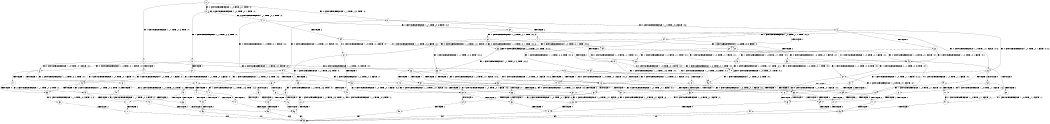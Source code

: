 digraph BCG {
size = "7, 10.5";
center = TRUE;
node [shape = circle];
0 [peripheries = 2];
0 -> 1 [label = "EX !1 !ATOMIC_EXCH_BRANCH (1, +1, TRUE, +0, 3, TRUE) !:0:"];
0 -> 2 [label = "EX !2 !ATOMIC_EXCH_BRANCH (1, +1, TRUE, +0, 2, TRUE) !:0:"];
0 -> 3 [label = "EX !0 !ATOMIC_EXCH_BRANCH (1, +0, TRUE, +0, 1, TRUE) !:0:"];
1 -> 4 [label = "TERMINATE !1"];
1 -> 5 [label = "EX !2 !ATOMIC_EXCH_BRANCH (1, +1, TRUE, +0, 2, FALSE) !:0:1:"];
1 -> 6 [label = "EX !0 !ATOMIC_EXCH_BRANCH (1, +0, TRUE, +0, 1, FALSE) !:0:1:"];
2 -> 7 [label = "TERMINATE !2"];
2 -> 8 [label = "EX !1 !ATOMIC_EXCH_BRANCH (1, +1, TRUE, +0, 3, FALSE) !:0:2:"];
2 -> 9 [label = "EX !0 !ATOMIC_EXCH_BRANCH (1, +0, TRUE, +0, 1, FALSE) !:0:2:"];
3 -> 10 [label = "EX !1 !ATOMIC_EXCH_BRANCH (1, +1, TRUE, +0, 3, TRUE) !:0:"];
3 -> 11 [label = "EX !2 !ATOMIC_EXCH_BRANCH (1, +1, TRUE, +0, 2, TRUE) !:0:"];
3 -> 3 [label = "EX !0 !ATOMIC_EXCH_BRANCH (1, +0, TRUE, +0, 1, TRUE) !:0:"];
4 -> 12 [label = "EX !2 !ATOMIC_EXCH_BRANCH (1, +1, TRUE, +0, 2, FALSE) !:0:"];
4 -> 13 [label = "EX !0 !ATOMIC_EXCH_BRANCH (1, +0, TRUE, +0, 1, FALSE) !:0:"];
5 -> 14 [label = "TERMINATE !1"];
5 -> 15 [label = "TERMINATE !2"];
5 -> 16 [label = "EX !0 !ATOMIC_EXCH_BRANCH (1, +0, TRUE, +0, 1, FALSE) !:0:1:2:"];
6 -> 17 [label = "TERMINATE !1"];
6 -> 18 [label = "TERMINATE !0"];
6 -> 19 [label = "EX !2 !ATOMIC_EXCH_BRANCH (1, +1, TRUE, +0, 2, TRUE) !:0:1:"];
7 -> 20 [label = "EX !1 !ATOMIC_EXCH_BRANCH (1, +1, TRUE, +0, 3, FALSE) !:0:"];
7 -> 21 [label = "EX !0 !ATOMIC_EXCH_BRANCH (1, +0, TRUE, +0, 1, FALSE) !:0:"];
8 -> 22 [label = "TERMINATE !2"];
8 -> 23 [label = "EX !0 !ATOMIC_EXCH_BRANCH (1, +0, TRUE, +0, 1, FALSE) !:0:1:2:"];
8 -> 24 [label = "EX !1 !ATOMIC_EXCH_BRANCH (1, +0, TRUE, +1, 1, TRUE) !:0:1:2:"];
9 -> 25 [label = "TERMINATE !2"];
9 -> 26 [label = "TERMINATE !0"];
9 -> 19 [label = "EX !1 !ATOMIC_EXCH_BRANCH (1, +1, TRUE, +0, 3, TRUE) !:0:2:"];
10 -> 27 [label = "TERMINATE !1"];
10 -> 28 [label = "EX !2 !ATOMIC_EXCH_BRANCH (1, +1, TRUE, +0, 2, FALSE) !:0:1:"];
10 -> 6 [label = "EX !0 !ATOMIC_EXCH_BRANCH (1, +0, TRUE, +0, 1, FALSE) !:0:1:"];
11 -> 29 [label = "TERMINATE !2"];
11 -> 30 [label = "EX !1 !ATOMIC_EXCH_BRANCH (1, +1, TRUE, +0, 3, FALSE) !:0:2:"];
11 -> 9 [label = "EX !0 !ATOMIC_EXCH_BRANCH (1, +0, TRUE, +0, 1, FALSE) !:0:2:"];
12 -> 31 [label = "TERMINATE !2"];
12 -> 32 [label = "EX !0 !ATOMIC_EXCH_BRANCH (1, +0, TRUE, +0, 1, FALSE) !:0:2:"];
13 -> 33 [label = "TERMINATE !0"];
13 -> 34 [label = "EX !2 !ATOMIC_EXCH_BRANCH (1, +1, TRUE, +0, 2, TRUE) !:0:"];
14 -> 31 [label = "TERMINATE !2"];
14 -> 32 [label = "EX !0 !ATOMIC_EXCH_BRANCH (1, +0, TRUE, +0, 1, FALSE) !:0:2:"];
15 -> 35 [label = "TERMINATE !1"];
15 -> 36 [label = "EX !0 !ATOMIC_EXCH_BRANCH (1, +0, TRUE, +0, 1, FALSE) !:0:1:"];
16 -> 37 [label = "TERMINATE !1"];
16 -> 38 [label = "TERMINATE !2"];
16 -> 39 [label = "TERMINATE !0"];
17 -> 33 [label = "TERMINATE !0"];
17 -> 34 [label = "EX !2 !ATOMIC_EXCH_BRANCH (1, +1, TRUE, +0, 2, TRUE) !:0:"];
18 -> 40 [label = "TERMINATE !1"];
18 -> 41 [label = "EX !2 !ATOMIC_EXCH_BRANCH (1, +1, TRUE, +0, 2, TRUE) !:1:"];
19 -> 42 [label = "TERMINATE !1"];
19 -> 43 [label = "TERMINATE !2"];
19 -> 44 [label = "TERMINATE !0"];
20 -> 45 [label = "EX !0 !ATOMIC_EXCH_BRANCH (1, +0, TRUE, +0, 1, FALSE) !:0:1:"];
20 -> 46 [label = "EX !1 !ATOMIC_EXCH_BRANCH (1, +0, TRUE, +1, 1, TRUE) !:0:1:"];
21 -> 47 [label = "TERMINATE !0"];
21 -> 48 [label = "EX !1 !ATOMIC_EXCH_BRANCH (1, +1, TRUE, +0, 3, TRUE) !:0:"];
22 -> 45 [label = "EX !0 !ATOMIC_EXCH_BRANCH (1, +0, TRUE, +0, 1, FALSE) !:0:1:"];
22 -> 46 [label = "EX !1 !ATOMIC_EXCH_BRANCH (1, +0, TRUE, +1, 1, TRUE) !:0:1:"];
23 -> 49 [label = "TERMINATE !2"];
23 -> 50 [label = "TERMINATE !0"];
23 -> 51 [label = "EX !1 !ATOMIC_EXCH_BRANCH (1, +0, TRUE, +1, 1, FALSE) !:0:1:2:"];
24 -> 52 [label = "TERMINATE !2"];
24 -> 53 [label = "EX !0 !ATOMIC_EXCH_BRANCH (1, +0, TRUE, +0, 1, TRUE) !:0:1:2:"];
24 -> 54 [label = "EX !1 !ATOMIC_EXCH_BRANCH (1, +1, TRUE, +0, 3, TRUE) !:0:1:2:"];
25 -> 47 [label = "TERMINATE !0"];
25 -> 48 [label = "EX !1 !ATOMIC_EXCH_BRANCH (1, +1, TRUE, +0, 3, TRUE) !:0:"];
26 -> 55 [label = "TERMINATE !2"];
26 -> 41 [label = "EX !1 !ATOMIC_EXCH_BRANCH (1, +1, TRUE, +0, 3, TRUE) !:1:2:"];
27 -> 56 [label = "EX !2 !ATOMIC_EXCH_BRANCH (1, +1, TRUE, +0, 2, FALSE) !:0:"];
27 -> 13 [label = "EX !0 !ATOMIC_EXCH_BRANCH (1, +0, TRUE, +0, 1, FALSE) !:0:"];
28 -> 57 [label = "TERMINATE !1"];
28 -> 58 [label = "TERMINATE !2"];
28 -> 16 [label = "EX !0 !ATOMIC_EXCH_BRANCH (1, +0, TRUE, +0, 1, FALSE) !:0:1:2:"];
29 -> 59 [label = "EX !1 !ATOMIC_EXCH_BRANCH (1, +1, TRUE, +0, 3, FALSE) !:0:"];
29 -> 21 [label = "EX !0 !ATOMIC_EXCH_BRANCH (1, +0, TRUE, +0, 1, FALSE) !:0:"];
30 -> 60 [label = "TERMINATE !2"];
30 -> 61 [label = "EX !1 !ATOMIC_EXCH_BRANCH (1, +0, TRUE, +1, 1, TRUE) !:0:1:2:"];
30 -> 23 [label = "EX !0 !ATOMIC_EXCH_BRANCH (1, +0, TRUE, +0, 1, FALSE) !:0:1:2:"];
31 -> 62 [label = "EX !0 !ATOMIC_EXCH_BRANCH (1, +0, TRUE, +0, 1, FALSE) !:0:"];
32 -> 63 [label = "TERMINATE !2"];
32 -> 64 [label = "TERMINATE !0"];
33 -> 65 [label = "EX !2 !ATOMIC_EXCH_BRANCH (1, +1, TRUE, +0, 2, TRUE) !:1:2:"];
34 -> 66 [label = "TERMINATE !2"];
34 -> 67 [label = "TERMINATE !0"];
35 -> 62 [label = "EX !0 !ATOMIC_EXCH_BRANCH (1, +0, TRUE, +0, 1, FALSE) !:0:"];
36 -> 68 [label = "TERMINATE !1"];
36 -> 69 [label = "TERMINATE !0"];
37 -> 63 [label = "TERMINATE !2"];
37 -> 64 [label = "TERMINATE !0"];
38 -> 68 [label = "TERMINATE !1"];
38 -> 69 [label = "TERMINATE !0"];
39 -> 70 [label = "TERMINATE !1"];
39 -> 71 [label = "TERMINATE !2"];
40 -> 72 [label = "EX !2 !ATOMIC_EXCH_BRANCH (1, +1, TRUE, +0, 2, TRUE) !:2:"];
41 -> 73 [label = "TERMINATE !1"];
41 -> 74 [label = "TERMINATE !2"];
42 -> 66 [label = "TERMINATE !2"];
42 -> 67 [label = "TERMINATE !0"];
43 -> 75 [label = "TERMINATE !1"];
43 -> 76 [label = "TERMINATE !0"];
44 -> 73 [label = "TERMINATE !1"];
44 -> 74 [label = "TERMINATE !2"];
45 -> 77 [label = "TERMINATE !0"];
45 -> 78 [label = "EX !1 !ATOMIC_EXCH_BRANCH (1, +0, TRUE, +1, 1, FALSE) !:0:1:"];
46 -> 79 [label = "EX !0 !ATOMIC_EXCH_BRANCH (1, +0, TRUE, +0, 1, TRUE) !:0:1:"];
46 -> 80 [label = "EX !1 !ATOMIC_EXCH_BRANCH (1, +1, TRUE, +0, 3, TRUE) !:0:1:"];
47 -> 81 [label = "EX !1 !ATOMIC_EXCH_BRANCH (1, +1, TRUE, +0, 3, TRUE) !:1:"];
48 -> 75 [label = "TERMINATE !1"];
48 -> 76 [label = "TERMINATE !0"];
49 -> 77 [label = "TERMINATE !0"];
49 -> 78 [label = "EX !1 !ATOMIC_EXCH_BRANCH (1, +0, TRUE, +1, 1, FALSE) !:0:1:"];
50 -> 82 [label = "TERMINATE !2"];
50 -> 83 [label = "EX !1 !ATOMIC_EXCH_BRANCH (1, +0, TRUE, +1, 1, FALSE) !:1:2:"];
51 -> 37 [label = "TERMINATE !1"];
51 -> 38 [label = "TERMINATE !2"];
51 -> 39 [label = "TERMINATE !0"];
52 -> 79 [label = "EX !0 !ATOMIC_EXCH_BRANCH (1, +0, TRUE, +0, 1, TRUE) !:0:1:"];
52 -> 80 [label = "EX !1 !ATOMIC_EXCH_BRANCH (1, +1, TRUE, +0, 3, TRUE) !:0:1:"];
53 -> 84 [label = "TERMINATE !2"];
53 -> 85 [label = "EX !1 !ATOMIC_EXCH_BRANCH (1, +1, TRUE, +0, 3, TRUE) !:0:1:2:"];
53 -> 53 [label = "EX !0 !ATOMIC_EXCH_BRANCH (1, +0, TRUE, +0, 1, TRUE) !:0:1:2:"];
54 -> 14 [label = "TERMINATE !1"];
54 -> 15 [label = "TERMINATE !2"];
54 -> 16 [label = "EX !0 !ATOMIC_EXCH_BRANCH (1, +0, TRUE, +0, 1, FALSE) !:0:1:2:"];
55 -> 81 [label = "EX !1 !ATOMIC_EXCH_BRANCH (1, +1, TRUE, +0, 3, TRUE) !:1:"];
56 -> 86 [label = "TERMINATE !2"];
56 -> 32 [label = "EX !0 !ATOMIC_EXCH_BRANCH (1, +0, TRUE, +0, 1, FALSE) !:0:2:"];
57 -> 86 [label = "TERMINATE !2"];
57 -> 32 [label = "EX !0 !ATOMIC_EXCH_BRANCH (1, +0, TRUE, +0, 1, FALSE) !:0:2:"];
58 -> 87 [label = "TERMINATE !1"];
58 -> 36 [label = "EX !0 !ATOMIC_EXCH_BRANCH (1, +0, TRUE, +0, 1, FALSE) !:0:1:"];
59 -> 88 [label = "EX !1 !ATOMIC_EXCH_BRANCH (1, +0, TRUE, +1, 1, TRUE) !:0:1:"];
59 -> 45 [label = "EX !0 !ATOMIC_EXCH_BRANCH (1, +0, TRUE, +0, 1, FALSE) !:0:1:"];
60 -> 88 [label = "EX !1 !ATOMIC_EXCH_BRANCH (1, +0, TRUE, +1, 1, TRUE) !:0:1:"];
60 -> 45 [label = "EX !0 !ATOMIC_EXCH_BRANCH (1, +0, TRUE, +0, 1, FALSE) !:0:1:"];
61 -> 84 [label = "TERMINATE !2"];
61 -> 85 [label = "EX !1 !ATOMIC_EXCH_BRANCH (1, +1, TRUE, +0, 3, TRUE) !:0:1:2:"];
61 -> 53 [label = "EX !0 !ATOMIC_EXCH_BRANCH (1, +0, TRUE, +0, 1, TRUE) !:0:1:2:"];
62 -> 89 [label = "TERMINATE !0"];
63 -> 89 [label = "TERMINATE !0"];
64 -> 90 [label = "TERMINATE !2"];
65 -> 91 [label = "TERMINATE !2"];
66 -> 92 [label = "TERMINATE !0"];
67 -> 91 [label = "TERMINATE !2"];
68 -> 89 [label = "TERMINATE !0"];
69 -> 93 [label = "TERMINATE !1"];
70 -> 94 [label = "TERMINATE !2"];
71 -> 93 [label = "TERMINATE !1"];
72 -> 95 [label = "TERMINATE !2"];
73 -> 95 [label = "TERMINATE !2"];
74 -> 96 [label = "TERMINATE !1"];
75 -> 92 [label = "TERMINATE !0"];
76 -> 96 [label = "TERMINATE !1"];
77 -> 97 [label = "EX !1 !ATOMIC_EXCH_BRANCH (1, +0, TRUE, +1, 1, FALSE) !:1:"];
78 -> 68 [label = "TERMINATE !1"];
78 -> 69 [label = "TERMINATE !0"];
79 -> 98 [label = "EX !1 !ATOMIC_EXCH_BRANCH (1, +1, TRUE, +0, 3, TRUE) !:0:1:"];
79 -> 79 [label = "EX !0 !ATOMIC_EXCH_BRANCH (1, +0, TRUE, +0, 1, TRUE) !:0:1:"];
80 -> 35 [label = "TERMINATE !1"];
80 -> 36 [label = "EX !0 !ATOMIC_EXCH_BRANCH (1, +0, TRUE, +0, 1, FALSE) !:0:1:"];
81 -> 96 [label = "TERMINATE !1"];
82 -> 97 [label = "EX !1 !ATOMIC_EXCH_BRANCH (1, +0, TRUE, +1, 1, FALSE) !:1:"];
83 -> 70 [label = "TERMINATE !1"];
83 -> 71 [label = "TERMINATE !2"];
84 -> 98 [label = "EX !1 !ATOMIC_EXCH_BRANCH (1, +1, TRUE, +0, 3, TRUE) !:0:1:"];
84 -> 79 [label = "EX !0 !ATOMIC_EXCH_BRANCH (1, +0, TRUE, +0, 1, TRUE) !:0:1:"];
85 -> 57 [label = "TERMINATE !1"];
85 -> 58 [label = "TERMINATE !2"];
85 -> 16 [label = "EX !0 !ATOMIC_EXCH_BRANCH (1, +0, TRUE, +0, 1, FALSE) !:0:1:2:"];
86 -> 62 [label = "EX !0 !ATOMIC_EXCH_BRANCH (1, +0, TRUE, +0, 1, FALSE) !:0:"];
87 -> 62 [label = "EX !0 !ATOMIC_EXCH_BRANCH (1, +0, TRUE, +0, 1, FALSE) !:0:"];
88 -> 98 [label = "EX !1 !ATOMIC_EXCH_BRANCH (1, +1, TRUE, +0, 3, TRUE) !:0:1:"];
88 -> 79 [label = "EX !0 !ATOMIC_EXCH_BRANCH (1, +0, TRUE, +0, 1, TRUE) !:0:1:"];
89 -> 99 [label = "exit"];
90 -> 99 [label = "exit"];
91 -> 99 [label = "exit"];
92 -> 99 [label = "exit"];
93 -> 99 [label = "exit"];
94 -> 99 [label = "exit"];
95 -> 99 [label = "exit"];
96 -> 99 [label = "exit"];
97 -> 93 [label = "TERMINATE !1"];
98 -> 87 [label = "TERMINATE !1"];
98 -> 36 [label = "EX !0 !ATOMIC_EXCH_BRANCH (1, +0, TRUE, +0, 1, FALSE) !:0:1:"];
}
